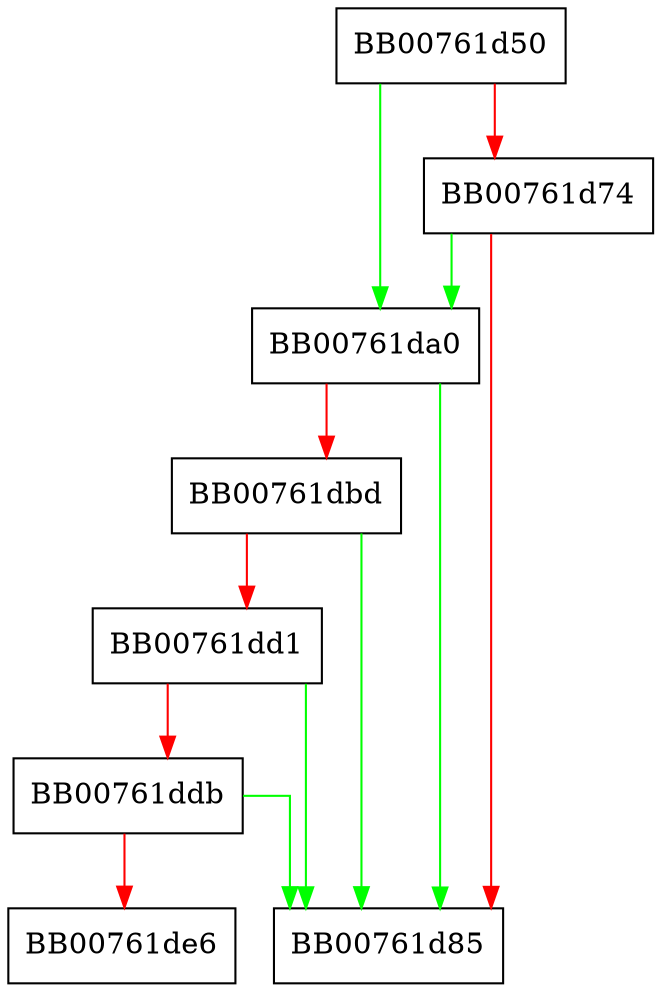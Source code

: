 digraph get_rsa_payload_c3 {
  node [shape="box"];
  graph [splines=ortho];
  BB00761d50 -> BB00761da0 [color="green"];
  BB00761d50 -> BB00761d74 [color="red"];
  BB00761d74 -> BB00761da0 [color="green"];
  BB00761d74 -> BB00761d85 [color="red"];
  BB00761da0 -> BB00761d85 [color="green"];
  BB00761da0 -> BB00761dbd [color="red"];
  BB00761dbd -> BB00761d85 [color="green"];
  BB00761dbd -> BB00761dd1 [color="red"];
  BB00761dd1 -> BB00761d85 [color="green"];
  BB00761dd1 -> BB00761ddb [color="red"];
  BB00761ddb -> BB00761d85 [color="green"];
  BB00761ddb -> BB00761de6 [color="red"];
}